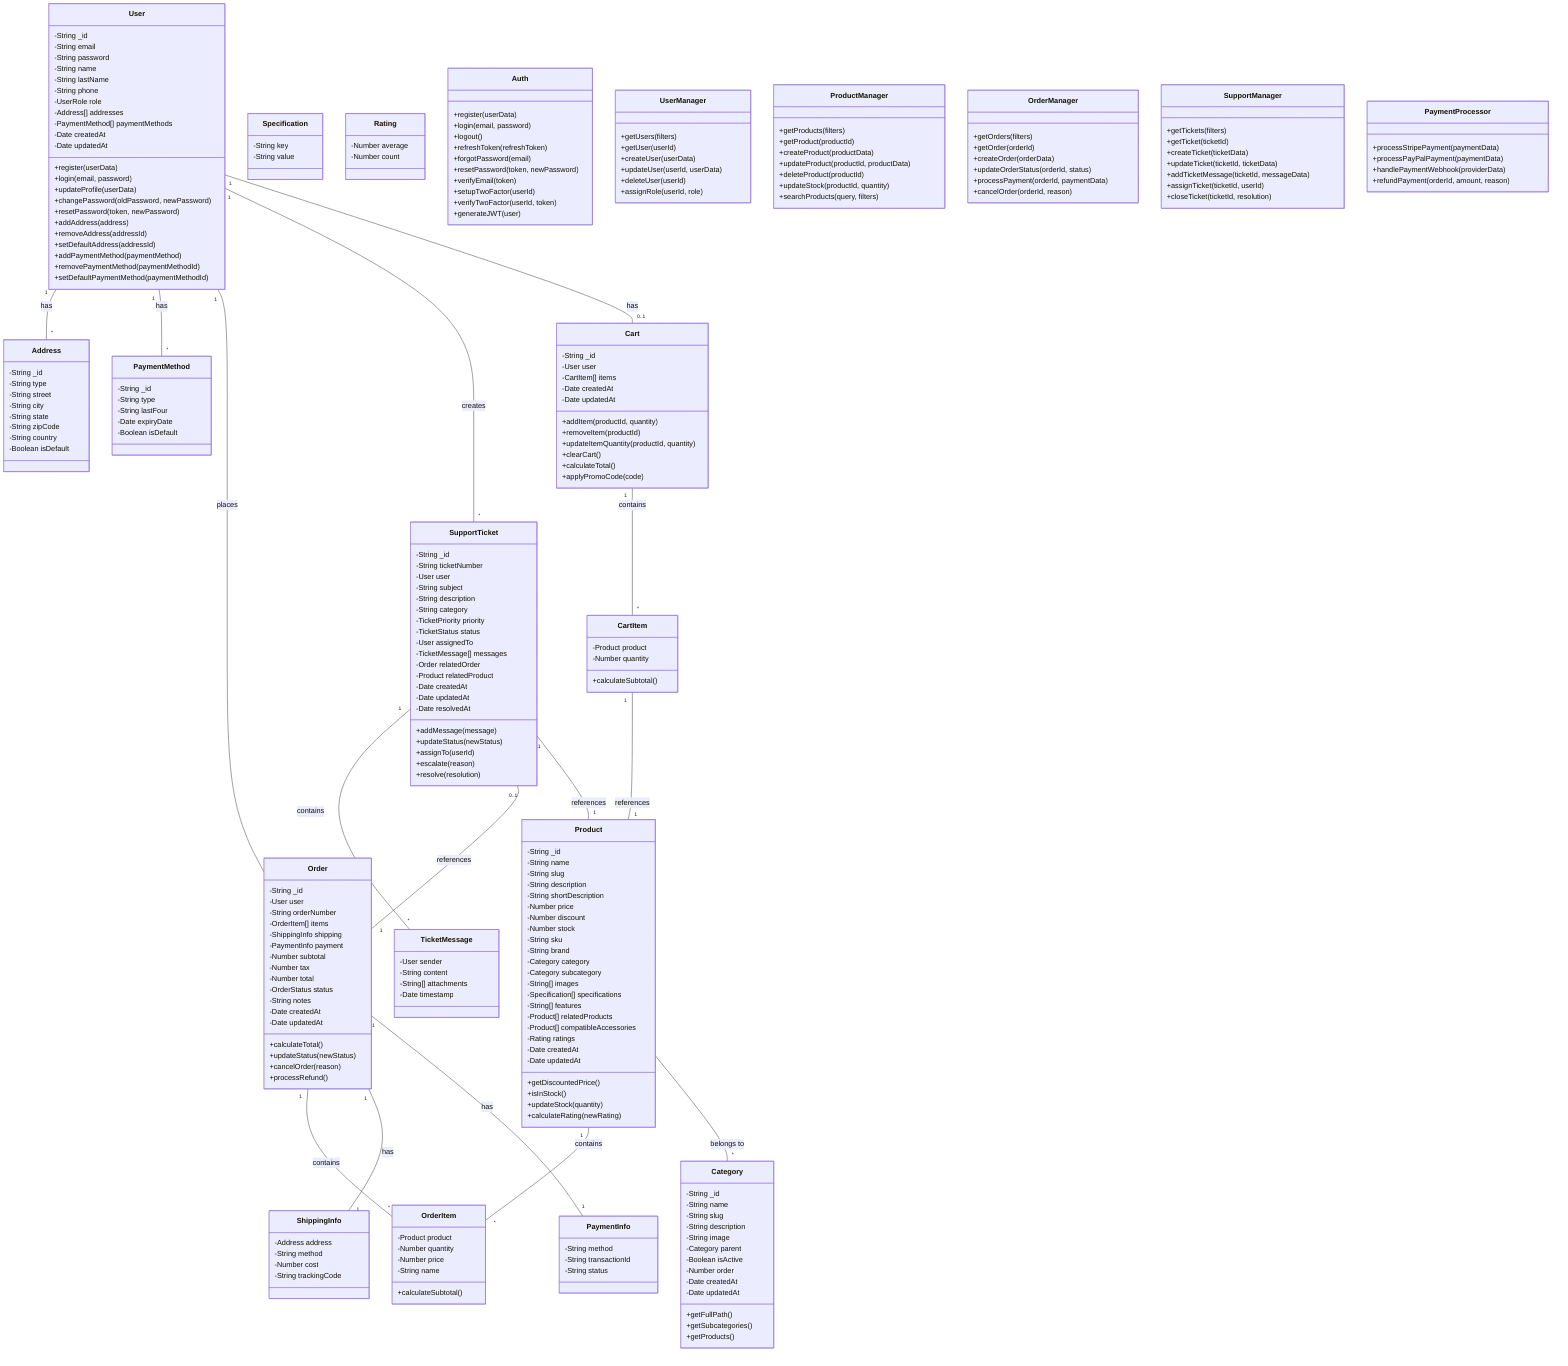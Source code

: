 classDiagram
    class User {
        -String _id
        -String email
        -String password
        -String name
        -String lastName
        -String phone
        -UserRole role
        -Address[] addresses
        -PaymentMethod[] paymentMethods
        -Date createdAt
        -Date updatedAt
        +register(userData)
        +login(email, password)
        +updateProfile(userData)
        +changePassword(oldPassword, newPassword)
        +resetPassword(token, newPassword)
        +addAddress(address)
        +removeAddress(addressId)
        +setDefaultAddress(addressId)
        +addPaymentMethod(paymentMethod)
        +removePaymentMethod(paymentMethodId)
        +setDefaultPaymentMethod(paymentMethodId)
    }

    class Address {
        -String _id
        -String type
        -String street
        -String city
        -String state
        -String zipCode
        -String country
        -Boolean isDefault
    }

    class PaymentMethod {
        -String _id
        -String type
        -String lastFour
        -Date expiryDate
        -Boolean isDefault
    }

    class Product {
        -String _id
        -String name
        -String slug
        -String description
        -String shortDescription
        -Number price
        -Number discount
        -Number stock
        -String sku
        -String brand
        -Category category
        -Category subcategory
        -String[] images
        -Specification[] specifications
        -String[] features
        -Product[] relatedProducts
        -Product[] compatibleAccessories
        -Rating ratings
        -Date createdAt
        -Date updatedAt
        +getDiscountedPrice()
        +isInStock()
        +updateStock(quantity)
        +calculateRating(newRating)
    }

    class Specification {
        -String key
        -String value
    }

    class Rating {
        -Number average
        -Number count
    }

    class Category {
        -String _id
        -String name
        -String slug
        -String description
        -String image
        -Category parent
        -Boolean isActive
        -Number order
        -Date createdAt
        -Date updatedAt
        +getFullPath()
        +getSubcategories()
        +getProducts()
    }

    class Order {
        -String _id
        -User user
        -String orderNumber
        -OrderItem[] items
        -ShippingInfo shipping
        -PaymentInfo payment
        -Number subtotal
        -Number tax
        -Number total
        -OrderStatus status
        -String notes
        -Date createdAt
        -Date updatedAt
        +calculateTotal()
        +updateStatus(newStatus)
        +cancelOrder(reason)
        +processRefund()
    }

    class OrderItem {
        -Product product
        -Number quantity
        -Number price
        -String name
        +calculateSubtotal()
    }

    class ShippingInfo {
        -Address address
        -String method
        -Number cost
        -String trackingCode
    }

    class PaymentInfo {
        -String method
        -String transactionId
        -String status
    }

    class SupportTicket {
        -String _id
        -String ticketNumber
        -User user
        -String subject
        -String description
        -String category
        -TicketPriority priority
        -TicketStatus status
        -User assignedTo
        -TicketMessage[] messages
        -Order relatedOrder
        -Product relatedProduct
        -Date createdAt
        -Date updatedAt
        -Date resolvedAt
        +addMessage(message)
        +updateStatus(newStatus)
        +assignTo(userId)
        +escalate(reason)
        +resolve(resolution)
    }

    class TicketMessage {
        -User sender
        -String content
        -String[] attachments
        -Date timestamp
    }

    class Cart {
        -String _id
        -User user
        -CartItem[] items
        -Date createdAt
        -Date updatedAt
        +addItem(productId, quantity)
        +removeItem(productId)
        +updateItemQuantity(productId, quantity)
        +clearCart()
        +calculateTotal()
        +applyPromoCode(code)
    }

    class CartItem {
        -Product product
        -Number quantity
        +calculateSubtotal()
    }

    class Auth {
        +register(userData)
        +login(email, password)
        +logout()
        +refreshToken(refreshToken)
        +forgotPassword(email)
        +resetPassword(token, newPassword)
        +verifyEmail(token)
        +setupTwoFactor(userId)
        +verifyTwoFactor(userId, token)
        +generateJWT(user)
    }

    class UserManager {
        +getUsers(filters)
        +getUser(userId)
        +createUser(userData)
        +updateUser(userId, userData)
        +deleteUser(userId)
        +assignRole(userId, role)
    }

    class ProductManager {
        +getProducts(filters)
        +getProduct(productId)
        +createProduct(productData)
        +updateProduct(productId, productData)
        +deleteProduct(productId)
        +updateStock(productId, quantity)
        +searchProducts(query, filters)
    }

    class OrderManager {
        +getOrders(filters)
        +getOrder(orderId)
        +createOrder(orderData)
        +updateOrderStatus(orderId, status)
        +processPayment(orderId, paymentData)
        +cancelOrder(orderId, reason)
    }

    class SupportManager {
        +getTickets(filters)
        +getTicket(ticketId)
        +createTicket(ticketData)
        +updateTicket(ticketId, ticketData)
        +addTicketMessage(ticketId, messageData)
        +assignTicket(ticketId, userId)
        +closeTicket(ticketId, resolution)
    }

    class PaymentProcessor {
        +processStripePayment(paymentData)
        +processPayPalPayment(paymentData)
        +handlePaymentWebhook(providerData)
        +refundPayment(orderId, amount, reason)
    }

    User "1" -- "*" Address : has
    User "1" -- "*" PaymentMethod : has
    User "1" -- "*" Order : places
    User "1" -- "*" SupportTicket : creates
    Product "1" -- "*" OrderItem : contains
    Product "*" -- "*" Category : belongs to
    Order "1" -- "*" OrderItem : contains
    Order "1" -- "1" ShippingInfo : has
    Order "1" -- "1" PaymentInfo : has
    SupportTicket "1" -- "*" TicketMessage : contains
    SupportTicket "0..1" -- "1" Order : references
    SupportTicket "0..1" -- "1" Product : references
    Cart "1" -- "*" CartItem : contains
    CartItem "1" -- "1" Product : references
    User "1" -- "0..1" Cart : has
